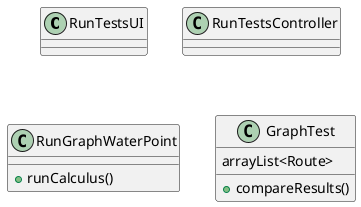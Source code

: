 @startuml
skinparam packageStyle rectangle
skinparam shadowing false
skinparam linetype polyline


class RunTestsUI{
}

class RunTestsController{
}

class RunGraphWaterPoint {
    + runCalculus()
}

class GraphTest {
    arrayList<Route>
    + compareResults()
}


@enduml